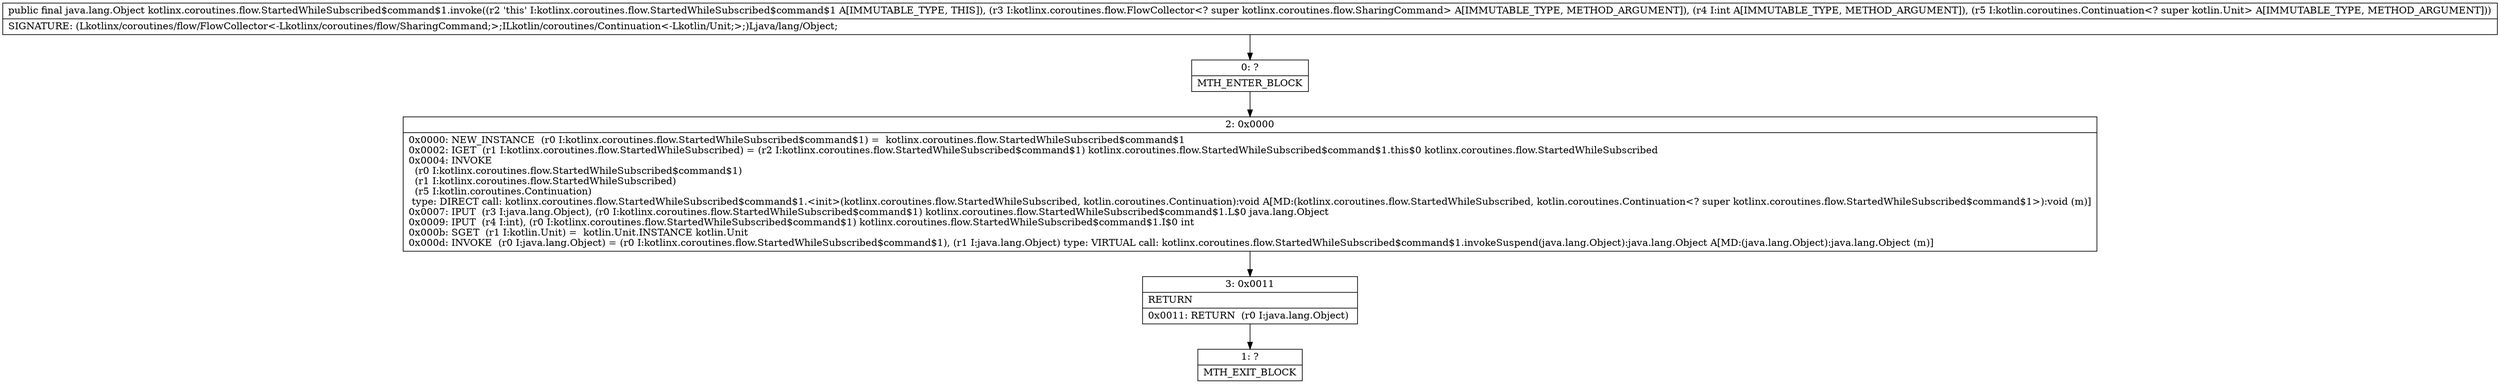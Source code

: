 digraph "CFG forkotlinx.coroutines.flow.StartedWhileSubscribed$command$1.invoke(Lkotlinx\/coroutines\/flow\/FlowCollector;ILkotlin\/coroutines\/Continuation;)Ljava\/lang\/Object;" {
Node_0 [shape=record,label="{0\:\ ?|MTH_ENTER_BLOCK\l}"];
Node_2 [shape=record,label="{2\:\ 0x0000|0x0000: NEW_INSTANCE  (r0 I:kotlinx.coroutines.flow.StartedWhileSubscribed$command$1) =  kotlinx.coroutines.flow.StartedWhileSubscribed$command$1 \l0x0002: IGET  (r1 I:kotlinx.coroutines.flow.StartedWhileSubscribed) = (r2 I:kotlinx.coroutines.flow.StartedWhileSubscribed$command$1) kotlinx.coroutines.flow.StartedWhileSubscribed$command$1.this$0 kotlinx.coroutines.flow.StartedWhileSubscribed \l0x0004: INVOKE  \l  (r0 I:kotlinx.coroutines.flow.StartedWhileSubscribed$command$1)\l  (r1 I:kotlinx.coroutines.flow.StartedWhileSubscribed)\l  (r5 I:kotlin.coroutines.Continuation)\l type: DIRECT call: kotlinx.coroutines.flow.StartedWhileSubscribed$command$1.\<init\>(kotlinx.coroutines.flow.StartedWhileSubscribed, kotlin.coroutines.Continuation):void A[MD:(kotlinx.coroutines.flow.StartedWhileSubscribed, kotlin.coroutines.Continuation\<? super kotlinx.coroutines.flow.StartedWhileSubscribed$command$1\>):void (m)]\l0x0007: IPUT  (r3 I:java.lang.Object), (r0 I:kotlinx.coroutines.flow.StartedWhileSubscribed$command$1) kotlinx.coroutines.flow.StartedWhileSubscribed$command$1.L$0 java.lang.Object \l0x0009: IPUT  (r4 I:int), (r0 I:kotlinx.coroutines.flow.StartedWhileSubscribed$command$1) kotlinx.coroutines.flow.StartedWhileSubscribed$command$1.I$0 int \l0x000b: SGET  (r1 I:kotlin.Unit) =  kotlin.Unit.INSTANCE kotlin.Unit \l0x000d: INVOKE  (r0 I:java.lang.Object) = (r0 I:kotlinx.coroutines.flow.StartedWhileSubscribed$command$1), (r1 I:java.lang.Object) type: VIRTUAL call: kotlinx.coroutines.flow.StartedWhileSubscribed$command$1.invokeSuspend(java.lang.Object):java.lang.Object A[MD:(java.lang.Object):java.lang.Object (m)]\l}"];
Node_3 [shape=record,label="{3\:\ 0x0011|RETURN\l|0x0011: RETURN  (r0 I:java.lang.Object) \l}"];
Node_1 [shape=record,label="{1\:\ ?|MTH_EXIT_BLOCK\l}"];
MethodNode[shape=record,label="{public final java.lang.Object kotlinx.coroutines.flow.StartedWhileSubscribed$command$1.invoke((r2 'this' I:kotlinx.coroutines.flow.StartedWhileSubscribed$command$1 A[IMMUTABLE_TYPE, THIS]), (r3 I:kotlinx.coroutines.flow.FlowCollector\<? super kotlinx.coroutines.flow.SharingCommand\> A[IMMUTABLE_TYPE, METHOD_ARGUMENT]), (r4 I:int A[IMMUTABLE_TYPE, METHOD_ARGUMENT]), (r5 I:kotlin.coroutines.Continuation\<? super kotlin.Unit\> A[IMMUTABLE_TYPE, METHOD_ARGUMENT]))  | SIGNATURE: (Lkotlinx\/coroutines\/flow\/FlowCollector\<\-Lkotlinx\/coroutines\/flow\/SharingCommand;\>;ILkotlin\/coroutines\/Continuation\<\-Lkotlin\/Unit;\>;)Ljava\/lang\/Object;\l}"];
MethodNode -> Node_0;Node_0 -> Node_2;
Node_2 -> Node_3;
Node_3 -> Node_1;
}

